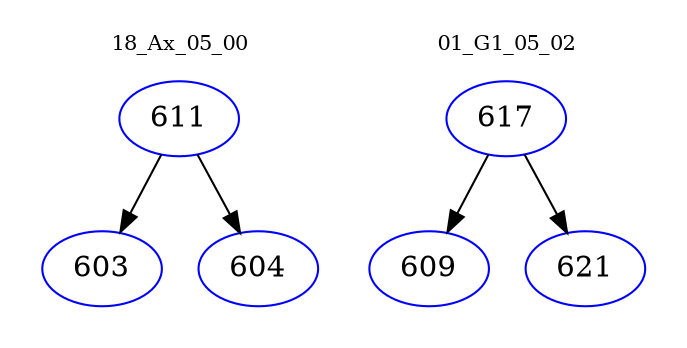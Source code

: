 digraph{
subgraph cluster_0 {
color = white
label = "18_Ax_05_00";
fontsize=10;
T0_611 [label="611", color="blue"]
T0_611 -> T0_603 [color="black"]
T0_603 [label="603", color="blue"]
T0_611 -> T0_604 [color="black"]
T0_604 [label="604", color="blue"]
}
subgraph cluster_1 {
color = white
label = "01_G1_05_02";
fontsize=10;
T1_617 [label="617", color="blue"]
T1_617 -> T1_609 [color="black"]
T1_609 [label="609", color="blue"]
T1_617 -> T1_621 [color="black"]
T1_621 [label="621", color="blue"]
}
}
